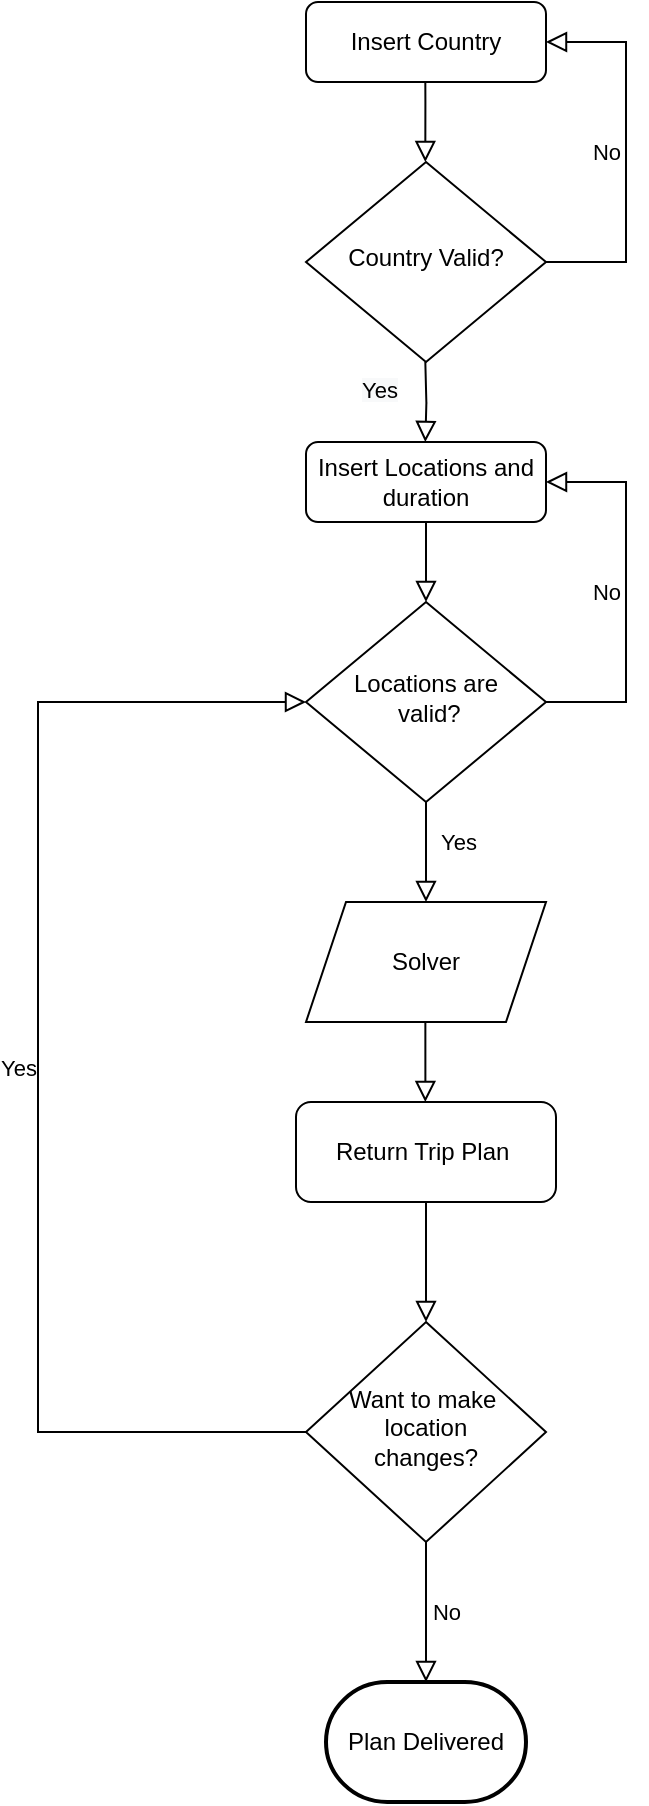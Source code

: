 <mxfile version="15.4.0" type="device"><diagram id="C5RBs43oDa-KdzZeNtuy" name="Page-1"><mxGraphModel dx="706" dy="408" grid="1" gridSize="10" guides="1" tooltips="1" connect="1" arrows="1" fold="1" page="1" pageScale="1" pageWidth="827" pageHeight="1169" math="0" shadow="0"><root><mxCell id="WIyWlLk6GJQsqaUBKTNV-0"/><mxCell id="WIyWlLk6GJQsqaUBKTNV-1" parent="WIyWlLk6GJQsqaUBKTNV-0"/><mxCell id="WIyWlLk6GJQsqaUBKTNV-2" value="" style="rounded=0;html=1;jettySize=auto;orthogonalLoop=1;fontSize=11;endArrow=block;endFill=0;endSize=8;strokeWidth=1;shadow=0;labelBackgroundColor=none;edgeStyle=orthogonalEdgeStyle;" parent="WIyWlLk6GJQsqaUBKTNV-1" source="WIyWlLk6GJQsqaUBKTNV-3" target="WIyWlLk6GJQsqaUBKTNV-6" edge="1"><mxGeometry relative="1" as="geometry"/></mxCell><mxCell id="WIyWlLk6GJQsqaUBKTNV-3" value="Insert Locations and duration" style="rounded=1;whiteSpace=wrap;html=1;fontSize=12;glass=0;strokeWidth=1;shadow=0;" parent="WIyWlLk6GJQsqaUBKTNV-1" vertex="1"><mxGeometry x="314" y="240" width="120" height="40" as="geometry"/></mxCell><mxCell id="WIyWlLk6GJQsqaUBKTNV-4" value="Yes" style="rounded=0;html=1;jettySize=auto;orthogonalLoop=1;fontSize=11;endArrow=block;endFill=0;endSize=8;strokeWidth=1;shadow=0;labelBackgroundColor=none;edgeStyle=orthogonalEdgeStyle;entryX=0.5;entryY=0;entryDx=0;entryDy=0;" parent="WIyWlLk6GJQsqaUBKTNV-1" source="WIyWlLk6GJQsqaUBKTNV-6" target="gX6SnSM96KX_B_92ry3v-3" edge="1"><mxGeometry x="-0.2" y="16" relative="1" as="geometry"><mxPoint as="offset"/><mxPoint x="374.0" y="450" as="targetPoint"/></mxGeometry></mxCell><mxCell id="WIyWlLk6GJQsqaUBKTNV-5" value="No" style="edgeStyle=orthogonalEdgeStyle;rounded=0;html=1;jettySize=auto;orthogonalLoop=1;fontSize=11;endArrow=block;endFill=0;endSize=8;strokeWidth=1;shadow=0;labelBackgroundColor=none;entryX=1;entryY=0.5;entryDx=0;entryDy=0;" parent="WIyWlLk6GJQsqaUBKTNV-1" source="WIyWlLk6GJQsqaUBKTNV-6" target="WIyWlLk6GJQsqaUBKTNV-3" edge="1"><mxGeometry y="10" relative="1" as="geometry"><mxPoint as="offset"/><mxPoint x="504" y="270" as="targetPoint"/><Array as="points"><mxPoint x="474" y="370"/><mxPoint x="474" y="260"/></Array></mxGeometry></mxCell><mxCell id="WIyWlLk6GJQsqaUBKTNV-6" value="Locations are&lt;br&gt;&amp;nbsp;valid?" style="rhombus;whiteSpace=wrap;html=1;shadow=0;fontFamily=Helvetica;fontSize=12;align=center;strokeWidth=1;spacing=6;spacingTop=-4;" parent="WIyWlLk6GJQsqaUBKTNV-1" vertex="1"><mxGeometry x="314" y="320" width="120" height="100" as="geometry"/></mxCell><mxCell id="gX6SnSM96KX_B_92ry3v-2" value="" style="edgeStyle=orthogonalEdgeStyle;rounded=0;html=1;jettySize=auto;orthogonalLoop=1;fontSize=11;endArrow=block;endFill=0;endSize=8;strokeWidth=1;shadow=0;labelBackgroundColor=none;exitX=0.5;exitY=1;exitDx=0;exitDy=0;" parent="WIyWlLk6GJQsqaUBKTNV-1" edge="1"><mxGeometry y="10" relative="1" as="geometry"><mxPoint as="offset"/><mxPoint x="373.66" y="500" as="sourcePoint"/><mxPoint x="373.66" y="570" as="targetPoint"/><Array as="points"><mxPoint x="373.66" y="560"/></Array></mxGeometry></mxCell><mxCell id="gX6SnSM96KX_B_92ry3v-3" value="Solver" style="shape=parallelogram;perimeter=parallelogramPerimeter;whiteSpace=wrap;html=1;fixedSize=1;" parent="WIyWlLk6GJQsqaUBKTNV-1" vertex="1"><mxGeometry x="314" y="470" width="120" height="60" as="geometry"/></mxCell><mxCell id="gX6SnSM96KX_B_92ry3v-4" value="Return Trip Plan&amp;nbsp;" style="rounded=1;whiteSpace=wrap;html=1;fontSize=12;glass=0;strokeWidth=1;shadow=0;" parent="WIyWlLk6GJQsqaUBKTNV-1" vertex="1"><mxGeometry x="309" y="570" width="130" height="50" as="geometry"/></mxCell><mxCell id="gX6SnSM96KX_B_92ry3v-5" value="Want to make&amp;nbsp;&lt;br&gt;location &lt;br&gt;changes?" style="rhombus;whiteSpace=wrap;html=1;shadow=0;fontFamily=Helvetica;fontSize=12;align=center;strokeWidth=1;spacing=6;spacingTop=-4;" parent="WIyWlLk6GJQsqaUBKTNV-1" vertex="1"><mxGeometry x="314" y="680" width="120" height="110" as="geometry"/></mxCell><mxCell id="gX6SnSM96KX_B_92ry3v-10" value="" style="edgeStyle=orthogonalEdgeStyle;rounded=0;html=1;jettySize=auto;orthogonalLoop=1;fontSize=11;endArrow=block;endFill=0;endSize=8;strokeWidth=1;shadow=0;labelBackgroundColor=none;exitX=0.5;exitY=1;exitDx=0;exitDy=0;entryX=0.5;entryY=0;entryDx=0;entryDy=0;" parent="WIyWlLk6GJQsqaUBKTNV-1" source="gX6SnSM96KX_B_92ry3v-4" target="gX6SnSM96KX_B_92ry3v-5" edge="1"><mxGeometry y="10" relative="1" as="geometry"><mxPoint as="offset"/><mxPoint x="364" y="650" as="sourcePoint"/><mxPoint x="414" y="650" as="targetPoint"/><Array as="points"><mxPoint x="374" y="680"/><mxPoint x="374" y="680"/></Array></mxGeometry></mxCell><mxCell id="gX6SnSM96KX_B_92ry3v-11" value="No" style="edgeStyle=orthogonalEdgeStyle;rounded=0;html=1;jettySize=auto;orthogonalLoop=1;fontSize=11;endArrow=block;endFill=0;endSize=8;strokeWidth=1;shadow=0;labelBackgroundColor=none;exitX=0.5;exitY=1;exitDx=0;exitDy=0;" parent="WIyWlLk6GJQsqaUBKTNV-1" source="gX6SnSM96KX_B_92ry3v-5" edge="1"><mxGeometry y="10" relative="1" as="geometry"><mxPoint as="offset"/><mxPoint x="389" y="860" as="sourcePoint"/><mxPoint x="374" y="860" as="targetPoint"/><Array as="points"><mxPoint x="374" y="860"/></Array></mxGeometry></mxCell><mxCell id="gX6SnSM96KX_B_92ry3v-13" value="Plan Delivered" style="strokeWidth=2;html=1;shape=mxgraph.flowchart.terminator;whiteSpace=wrap;" parent="WIyWlLk6GJQsqaUBKTNV-1" vertex="1"><mxGeometry x="324" y="860" width="100" height="60" as="geometry"/></mxCell><mxCell id="gX6SnSM96KX_B_92ry3v-17" value="Yes" style="edgeStyle=orthogonalEdgeStyle;rounded=0;html=1;jettySize=auto;orthogonalLoop=1;fontSize=11;endArrow=block;endFill=0;endSize=8;strokeWidth=1;shadow=0;labelBackgroundColor=none;entryX=0;entryY=0.5;entryDx=0;entryDy=0;exitX=0;exitY=0.5;exitDx=0;exitDy=0;" parent="WIyWlLk6GJQsqaUBKTNV-1" source="gX6SnSM96KX_B_92ry3v-5" target="WIyWlLk6GJQsqaUBKTNV-6" edge="1"><mxGeometry y="10" relative="1" as="geometry"><mxPoint as="offset"/><mxPoint x="179.999" y="760.034" as="sourcePoint"/><mxPoint x="180.0" y="550" as="targetPoint"/><Array as="points"><mxPoint x="180" y="735"/><mxPoint x="180" y="370"/></Array></mxGeometry></mxCell><mxCell id="vYTkQFhjVews0cP-s951-0" value="Insert Country" style="rounded=1;whiteSpace=wrap;html=1;fontSize=12;glass=0;strokeWidth=1;shadow=0;fontStyle=0" vertex="1" parent="WIyWlLk6GJQsqaUBKTNV-1"><mxGeometry x="314" y="20" width="120" height="40" as="geometry"/></mxCell><mxCell id="vYTkQFhjVews0cP-s951-2" value="Country Valid?" style="rhombus;whiteSpace=wrap;html=1;shadow=0;fontFamily=Helvetica;fontSize=12;align=center;strokeWidth=1;spacing=6;spacingTop=-4;" vertex="1" parent="WIyWlLk6GJQsqaUBKTNV-1"><mxGeometry x="314" y="100" width="120" height="100" as="geometry"/></mxCell><mxCell id="vYTkQFhjVews0cP-s951-4" value="" style="rounded=0;html=1;jettySize=auto;orthogonalLoop=1;fontSize=11;endArrow=block;endFill=0;endSize=8;strokeWidth=1;shadow=0;labelBackgroundColor=none;edgeStyle=orthogonalEdgeStyle;" edge="1" parent="WIyWlLk6GJQsqaUBKTNV-1"><mxGeometry relative="1" as="geometry"><mxPoint x="373.66" y="60" as="sourcePoint"/><mxPoint x="373.66" y="100" as="targetPoint"/><Array as="points"><mxPoint x="373.66" y="70"/><mxPoint x="373.66" y="70"/></Array></mxGeometry></mxCell><mxCell id="vYTkQFhjVews0cP-s951-6" value="" style="rounded=0;html=1;jettySize=auto;orthogonalLoop=1;fontSize=11;endArrow=block;endFill=0;endSize=8;strokeWidth=1;shadow=0;labelBackgroundColor=none;edgeStyle=orthogonalEdgeStyle;" edge="1" parent="WIyWlLk6GJQsqaUBKTNV-1"><mxGeometry relative="1" as="geometry"><mxPoint x="373.66" y="200" as="sourcePoint"/><mxPoint x="373.66" y="240" as="targetPoint"/></mxGeometry></mxCell><mxCell id="vYTkQFhjVews0cP-s951-7" value="&lt;span style=&quot;color: rgb(0, 0, 0); font-family: helvetica; font-size: 11px; font-style: normal; font-weight: 400; letter-spacing: normal; text-align: center; text-indent: 0px; text-transform: none; word-spacing: 0px; background-color: rgb(248, 249, 250); display: inline; float: none;&quot;&gt;Yes&lt;/span&gt;" style="text;whiteSpace=wrap;html=1;" vertex="1" parent="WIyWlLk6GJQsqaUBKTNV-1"><mxGeometry x="340" y="200" width="40" height="30" as="geometry"/></mxCell><mxCell id="vYTkQFhjVews0cP-s951-9" value="No" style="edgeStyle=orthogonalEdgeStyle;rounded=0;html=1;jettySize=auto;orthogonalLoop=1;fontSize=11;endArrow=block;endFill=0;endSize=8;strokeWidth=1;shadow=0;labelBackgroundColor=none;entryX=1;entryY=0.5;entryDx=0;entryDy=0;" edge="1" parent="WIyWlLk6GJQsqaUBKTNV-1"><mxGeometry y="10" relative="1" as="geometry"><mxPoint as="offset"/><mxPoint x="434" y="40" as="targetPoint"/><Array as="points"><mxPoint x="474" y="150"/><mxPoint x="474" y="40"/></Array><mxPoint x="434" y="150" as="sourcePoint"/></mxGeometry></mxCell></root></mxGraphModel></diagram></mxfile>